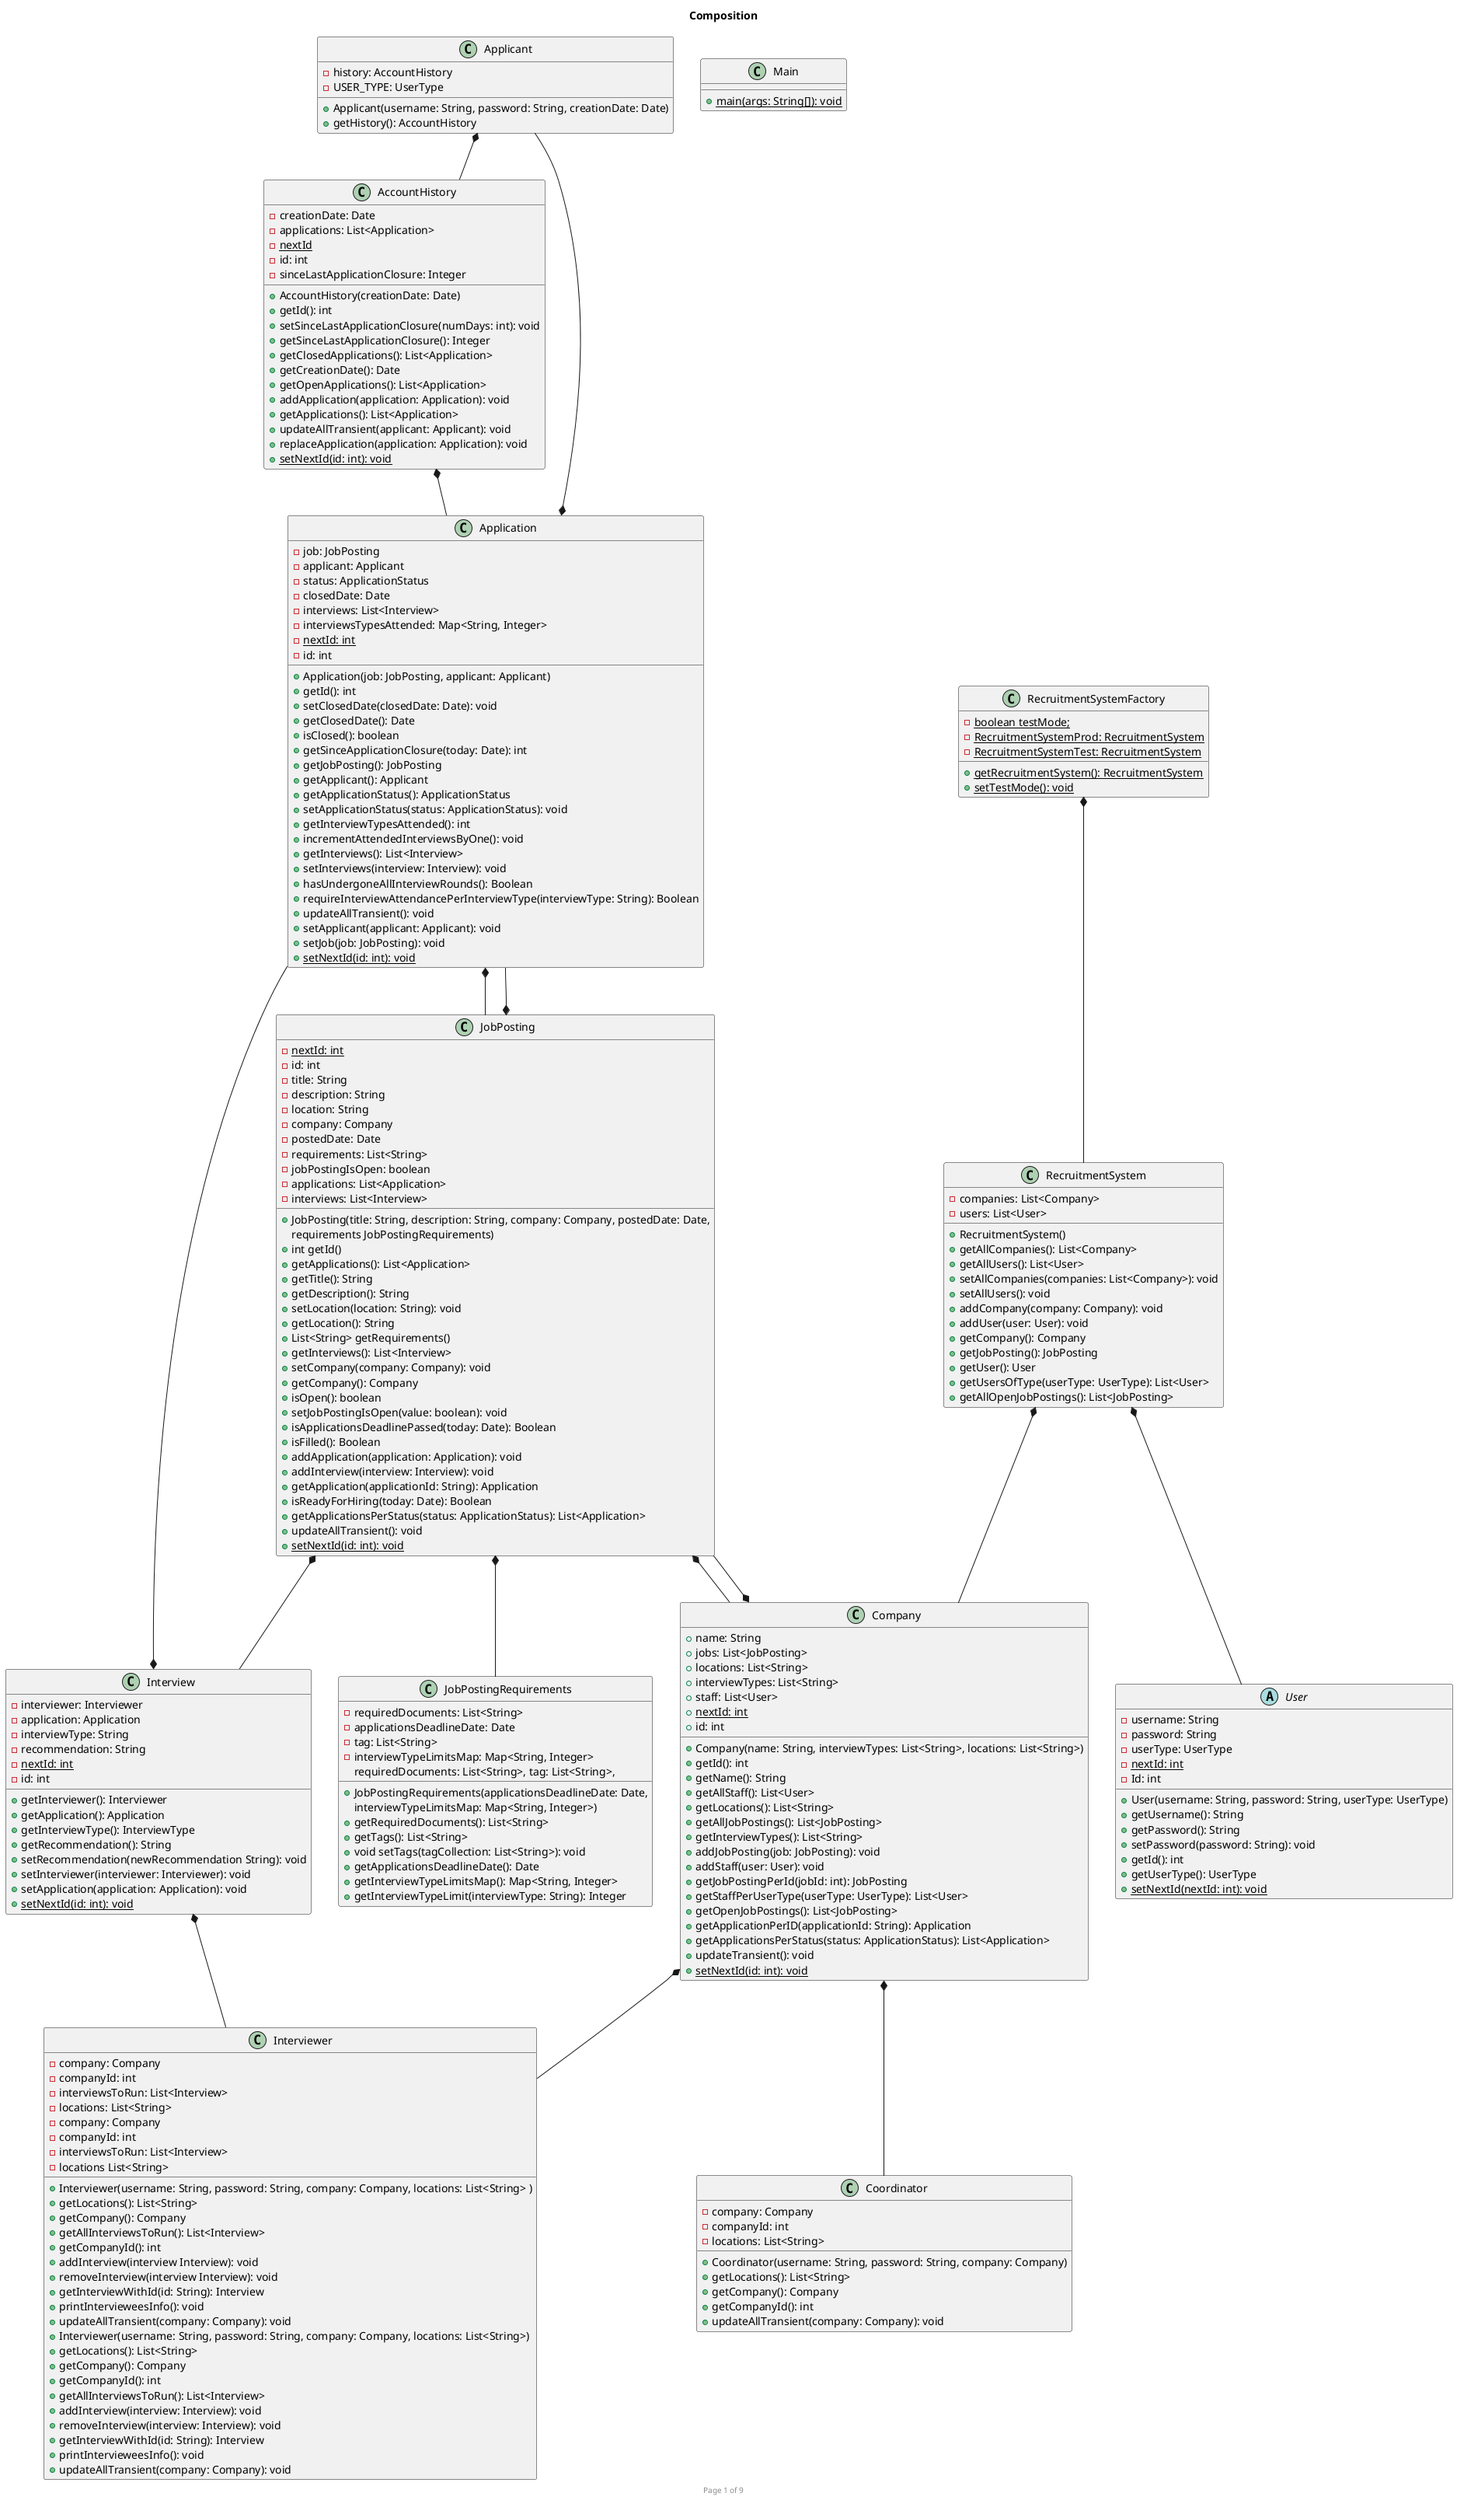 @startuml
title: Composition
footer Page 1 of 9

class Applicant {
    - history: AccountHistory
    - USER_TYPE: UserType
    + Applicant(username: String, password: String, creationDate: Date)
    + getHistory(): AccountHistory
}

Applicant *-- AccountHistory

class AccountHistory {
    - creationDate: Date
    - applications: List<Application>
    - {static} nextId
    - id: int
    - sinceLastApplicationClosure: Integer
    + AccountHistory(creationDate: Date)
    + getId(): int
    + setSinceLastApplicationClosure(numDays: int): void
    + getSinceLastApplicationClosure(): Integer
    + getClosedApplications(): List<Application>
    + getCreationDate(): Date
    + getOpenApplications(): List<Application>
    + addApplication(application: Application): void
    + getApplications(): List<Application>
    + updateAllTransient(applicant: Applicant): void
    + replaceApplication(application: Application): void
    + {static} setNextId(id: int): void
}

AccountHistory *-- Application

class Application {
    - job: JobPosting
    - applicant: Applicant
    - status: ApplicationStatus
    - closedDate: Date
    - interviews: List<Interview>
    - interviewsTypesAttended: Map<String, Integer>
    - {static} nextId: int
    - id: int
    + Application(job: JobPosting, applicant: Applicant)
    + getId(): int
    + setClosedDate(closedDate: Date): void
    + getClosedDate(): Date
    + isClosed(): boolean
    + getSinceApplicationClosure(today: Date): int
    + getJobPosting(): JobPosting
    + getApplicant(): Applicant
    + getApplicationStatus(): ApplicationStatus
    + setApplicationStatus(status: ApplicationStatus): void
    + getInterviewTypesAttended(): int
    + incrementAttendedInterviewsByOne(): void
    + getInterviews(): List<Interview>
    + setInterviews(interview: Interview): void
    + hasUndergoneAllInterviewRounds(): Boolean
    + requireInterviewAttendancePerInterviewType(interviewType: String): Boolean
    + updateAllTransient(): void
    + setApplicant(applicant: Applicant): void
    + setJob(job: JobPosting): void
    + {static} setNextId(id: int): void
}
Application *-- JobPosting
Application *-- Applicant

class Company {
    + name: String
    + jobs: List<JobPosting>
    + locations: List<String>
    + interviewTypes: List<String>
    + staff: List<User>
    + {static} nextId: int
    + id: int
    + Company(name: String, interviewTypes: List<String>, locations: List<String>)
    + getId(): int
    + getName(): String
    + getAllStaff(): List<User>
    + getLocations(): List<String>
    + getAllJobPostings(): List<JobPosting>
    + getInterviewTypes(): List<String>
    + addJobPosting(job: JobPosting): void
    + addStaff(user: User): void
    + getJobPostingPerId(jobId: int): JobPosting
    + getStaffPerUserType(userType: UserType): List<User>
    + getOpenJobPostings(): List<JobPosting>
    + getApplicationPerID(applicationId: String): Application
    + getApplicationsPerStatus(status: ApplicationStatus): List<Application>
    + updateTransient(): void
    + {static} setNextId(id: int): void
}

Company *-- JobPosting
JobPosting *-- Company
Company *-- Interviewer
Company *-- Coordinator

JobPosting *-- JobPostingRequirements

class JobPosting {
    - {static} nextId: int
    - id: int
    - title: String
    - description: String
    - location: String
    - company: Company
    - postedDate: Date
    - requirements: List<String>
    - jobPostingIsOpen: boolean
    - applications: List<Application>
    - interviews: List<Interview>
    + JobPosting(title: String, description: String, company: Company, postedDate: Date,
    requirements JobPostingRequirements)
    + int getId()
    + getApplications(): List<Application>
    + getTitle(): String
    + getDescription(): String
    + setLocation(location: String): void
    + getLocation(): String
    + List<String> getRequirements()
    + getInterviews(): List<Interview>
    + setCompany(company: Company): void
    + getCompany(): Company
    + isOpen(): boolean
    + setJobPostingIsOpen(value: boolean): void
    + isApplicationsDeadlinePassed(today: Date): Boolean
    + isFilled(): Boolean
    + addApplication(application: Application): void
    + addInterview(interview: Interview): void
    + getApplication(applicationId: String): Application
    + isReadyForHiring(today: Date): Boolean
    + getApplicationsPerStatus(status: ApplicationStatus): List<Application>
    + updateAllTransient(): void
    + {static} setNextId(id: int): void
}

abstract class User {
    - username: String
    - password: String
    - userType: UserType
    - {static} nextId: int
    - Id: int
    + User(username: String, password: String, userType: UserType)
    + getUsername(): String
    + getPassword(): String
    + setPassword(password: String): void
    + getId(): int
    + getUserType(): UserType
    + {static} setNextId(nextId: int): void
}

class Interviewer {
    - company: Company
    - companyId: int
    - interviewsToRun: List<Interview>
    - locations: List<String>
    + Interviewer(username: String, password: String, company: Company, locations: List<String> )
    + getLocations(): List<String>
    + getCompany(): Company
    + getAllInterviewsToRun(): List<Interview>
    + getCompanyId(): int
    + addInterview(interview Interview): void
    + removeInterview(interview Interview): void
    + getInterviewWithId(id: String): Interview
    + printIntervieweesInfo(): void
    + updateAllTransient(company: Company): void
}

class Coordinator {
    - company: Company
    - companyId: int
    - locations: List<String>
    + Coordinator(username: String, password: String, company: Company)
    + getLocations(): List<String>
    + getCompany(): Company
    + getCompanyId(): int
    + updateAllTransient(company: Company): void
}

JobPosting *-- Interview
JobPosting *-- Application

class Interview {
    - interviewer: Interviewer
    - application: Application
    - interviewType: String
    - recommendation: String
    - {static} nextId: int
    - id: int
    + getInterviewer(): Interviewer
    + getApplication(): Application
    + getInterviewType(): InterviewType
    + getRecommendation(): String
    + setRecommendation(newRecommendation String): void
    + setInterviewer(interviewer: Interviewer): void
    + setApplication(application: Application): void
    + {static} setNextId(id: int): void
    }

Interview *-- Application
Interview *-- Interviewer

class Interviewer {
    - company: Company
    - companyId: int
    - interviewsToRun: List<Interview>
    - locations List<String>
    + Interviewer(username: String, password: String, company: Company, locations: List<String>)
    + getLocations(): List<String>
    + getCompany(): Company
    + getCompanyId(): int
    + getAllInterviewsToRun(): List<Interview>
    + addInterview(interview: Interview): void
    + removeInterview(interview: Interview): void
    + getInterviewWithId(id: String): Interview
    + printIntervieweesInfo(): void
    + updateAllTransient(company: Company): void
}

RecruitmentSystem *-- Company
RecruitmentSystem *-- User

class RecruitmentSystem {
    - companies: List<Company>
    - users: List<User>
    + RecruitmentSystem()
    + getAllCompanies(): List<Company>
    + getAllUsers(): List<User>
    + setAllCompanies(companies: List<Company>): void
    + setAllUsers(): void
    + addCompany(company: Company): void
    + addUser(user: User): void
    + getCompany(): Company
    + getJobPosting(): JobPosting
    + getUser(): User
    + getUsersOfType(userType: UserType): List<User>
    + getAllOpenJobPostings(): List<JobPosting>
}

RecruitmentSystemFactory *-- RecruitmentSystem
class RecruitmentSystemFactory {
    - {static} boolean testMode;
    - {static} RecruitmentSystemProd: RecruitmentSystem
    - {static} RecruitmentSystemTest: RecruitmentSystem
    + {static} getRecruitmentSystem(): RecruitmentSystem
    + {static} setTestMode(): void
}

class Main {
    + {static} main(args: String[]): void
}

class JobPostingRequirements{
    - requiredDocuments: List<String>
    - applicationsDeadlineDate: Date
    - tag: List<String>
    - interviewTypeLimitsMap: Map<String, Integer>
    + JobPostingRequirements(applicationsDeadlineDate: Date,
    requiredDocuments: List<String>, tag: List<String>,
    interviewTypeLimitsMap: Map<String, Integer>)
    + getRequiredDocuments(): List<String>
    + getTags(): List<String>
    + void setTags(tagCollection: List<String>): void
    + getApplicationsDeadlineDate(): Date
    + getInterviewTypeLimitsMap(): Map<String, Integer>
    + getInterviewTypeLimit(interviewType: String): Integer
}

@enduml

